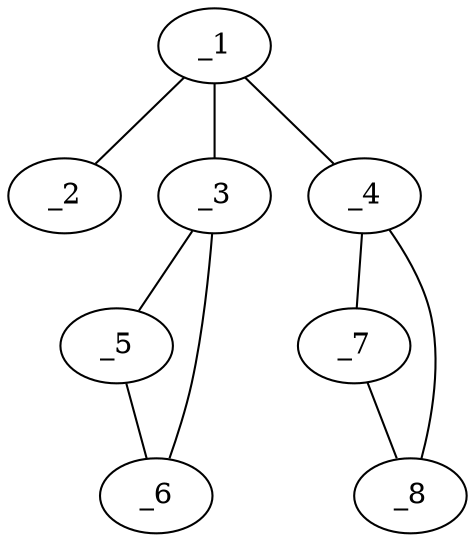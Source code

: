 graph molid68888 {
	_1	 [charge=0,
		chem=1,
		symbol="C  ",
		x="3.866",
		y="0.5"];
	_2	 [charge=0,
		chem=5,
		symbol="S  ",
		x="4.366",
		y="1.366"];
	_1 -- _2	 [valence=2];
	_3	 [charge=0,
		chem=4,
		symbol="N  ",
		x="2.866",
		y="0.5"];
	_1 -- _3	 [valence=1];
	_4	 [charge=0,
		chem=4,
		symbol="N  ",
		x="4.366",
		y="-0.366"];
	_1 -- _4	 [valence=1];
	_5	 [charge=0,
		chem=1,
		symbol="C  ",
		x=2,
		y=0];
	_3 -- _5	 [valence=1];
	_6	 [charge=0,
		chem=1,
		symbol="C  ",
		x=2,
		y=1];
	_3 -- _6	 [valence=1];
	_7	 [charge=0,
		chem=1,
		symbol="C  ",
		x="4.366",
		y="-1.366"];
	_4 -- _7	 [valence=1];
	_8	 [charge=0,
		chem=1,
		symbol="C  ",
		x="5.2321",
		y="-0.866"];
	_4 -- _8	 [valence=1];
	_5 -- _6	 [valence=1];
	_7 -- _8	 [valence=1];
}
